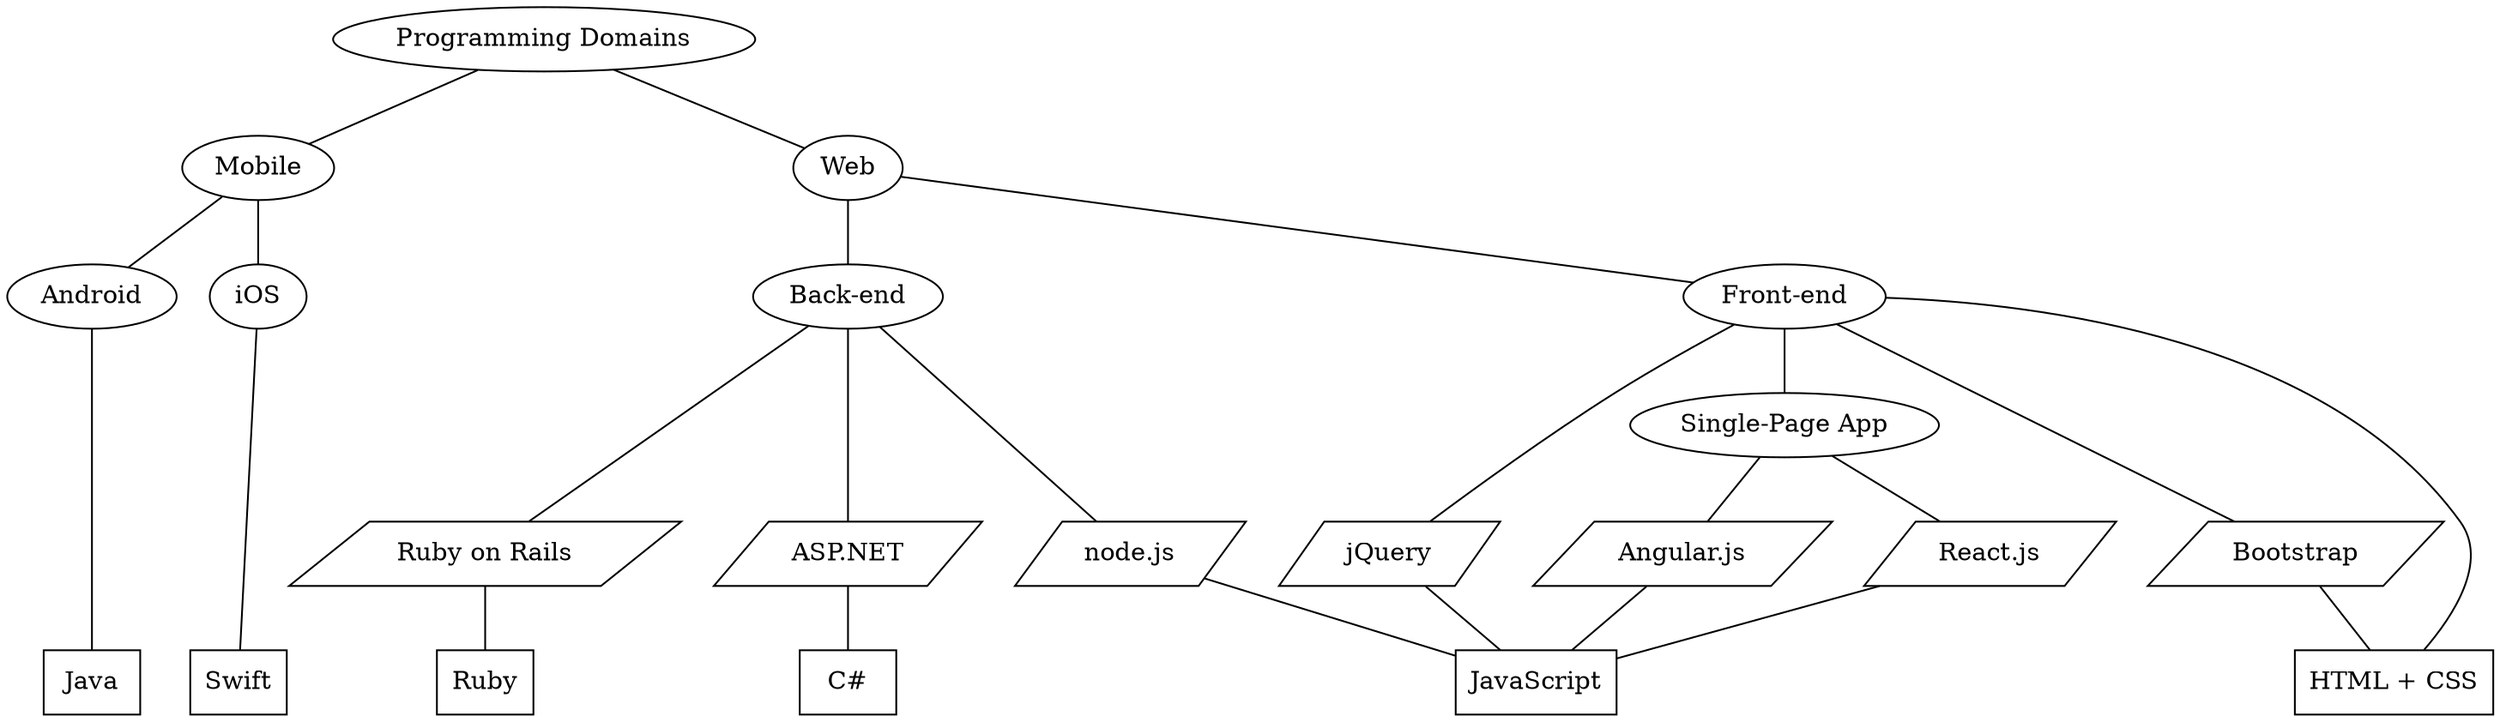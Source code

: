 graph "Programming Domains" {
  domains [label="Programming Domains"];


  mobile [label="Mobile"];
  domains -- mobile;

  android [label="Android"];
  mobile -- android;

  java [label="Java" shape="box"];
  android -- java;

  ios [label="iOS"];
  mobile -- ios;

  swift [label="Swift" shape="box"];
  ios -- swift;


  web [label="Web"];
  domains -- web;

  backend [label="Back-end"]
  web -- backend;

  rails [label="Ruby on Rails" shape="parallelogram"];
  backend -- rails;

  ruby [label="Ruby" shape="box"];
  rails -- ruby;

  nodejs [label="node.js" shape="parallelogram"];
  backend -- nodejs;

  javascript [label="JavaScript" shape="box"];
  nodejs -- javascript;

  aspnet [label="ASP.NET" shape="parallelogram"];
  backend -- aspnet;

  csharp [label="C#" shape="box"];
  aspnet -- csharp;

  frontend [label="Front-end"];
  web -- frontend;

  htmlcss [label="HTML + CSS" shape="box"];
  frontend -- htmlcss;

  bootstrap [label="Bootstrap" shape="parallelogram"];
  frontend -- bootstrap;
  bootstrap -- htmlcss;

  jquery [label="jQuery" shape="parallelogram"];
  frontend -- jquery;
  jquery -- javascript;

  spa [label="Single-Page App"]
  frontend -- spa;

  react [label="React.js" shape="parallelogram"]
  spa -- react;
  react -- javascript;

  angular [label="Angular.js" shape="parallelogram"]
  spa -- angular;
  angular -- javascript;

  { rank=same; web mobile }

  { rank=same; frontend backend android ios }

  { rank=same; aspnet rails nodejs angular react jquery bootstrap }

  { rank=same; csharp swift java ruby javascript htmlcss }
}
